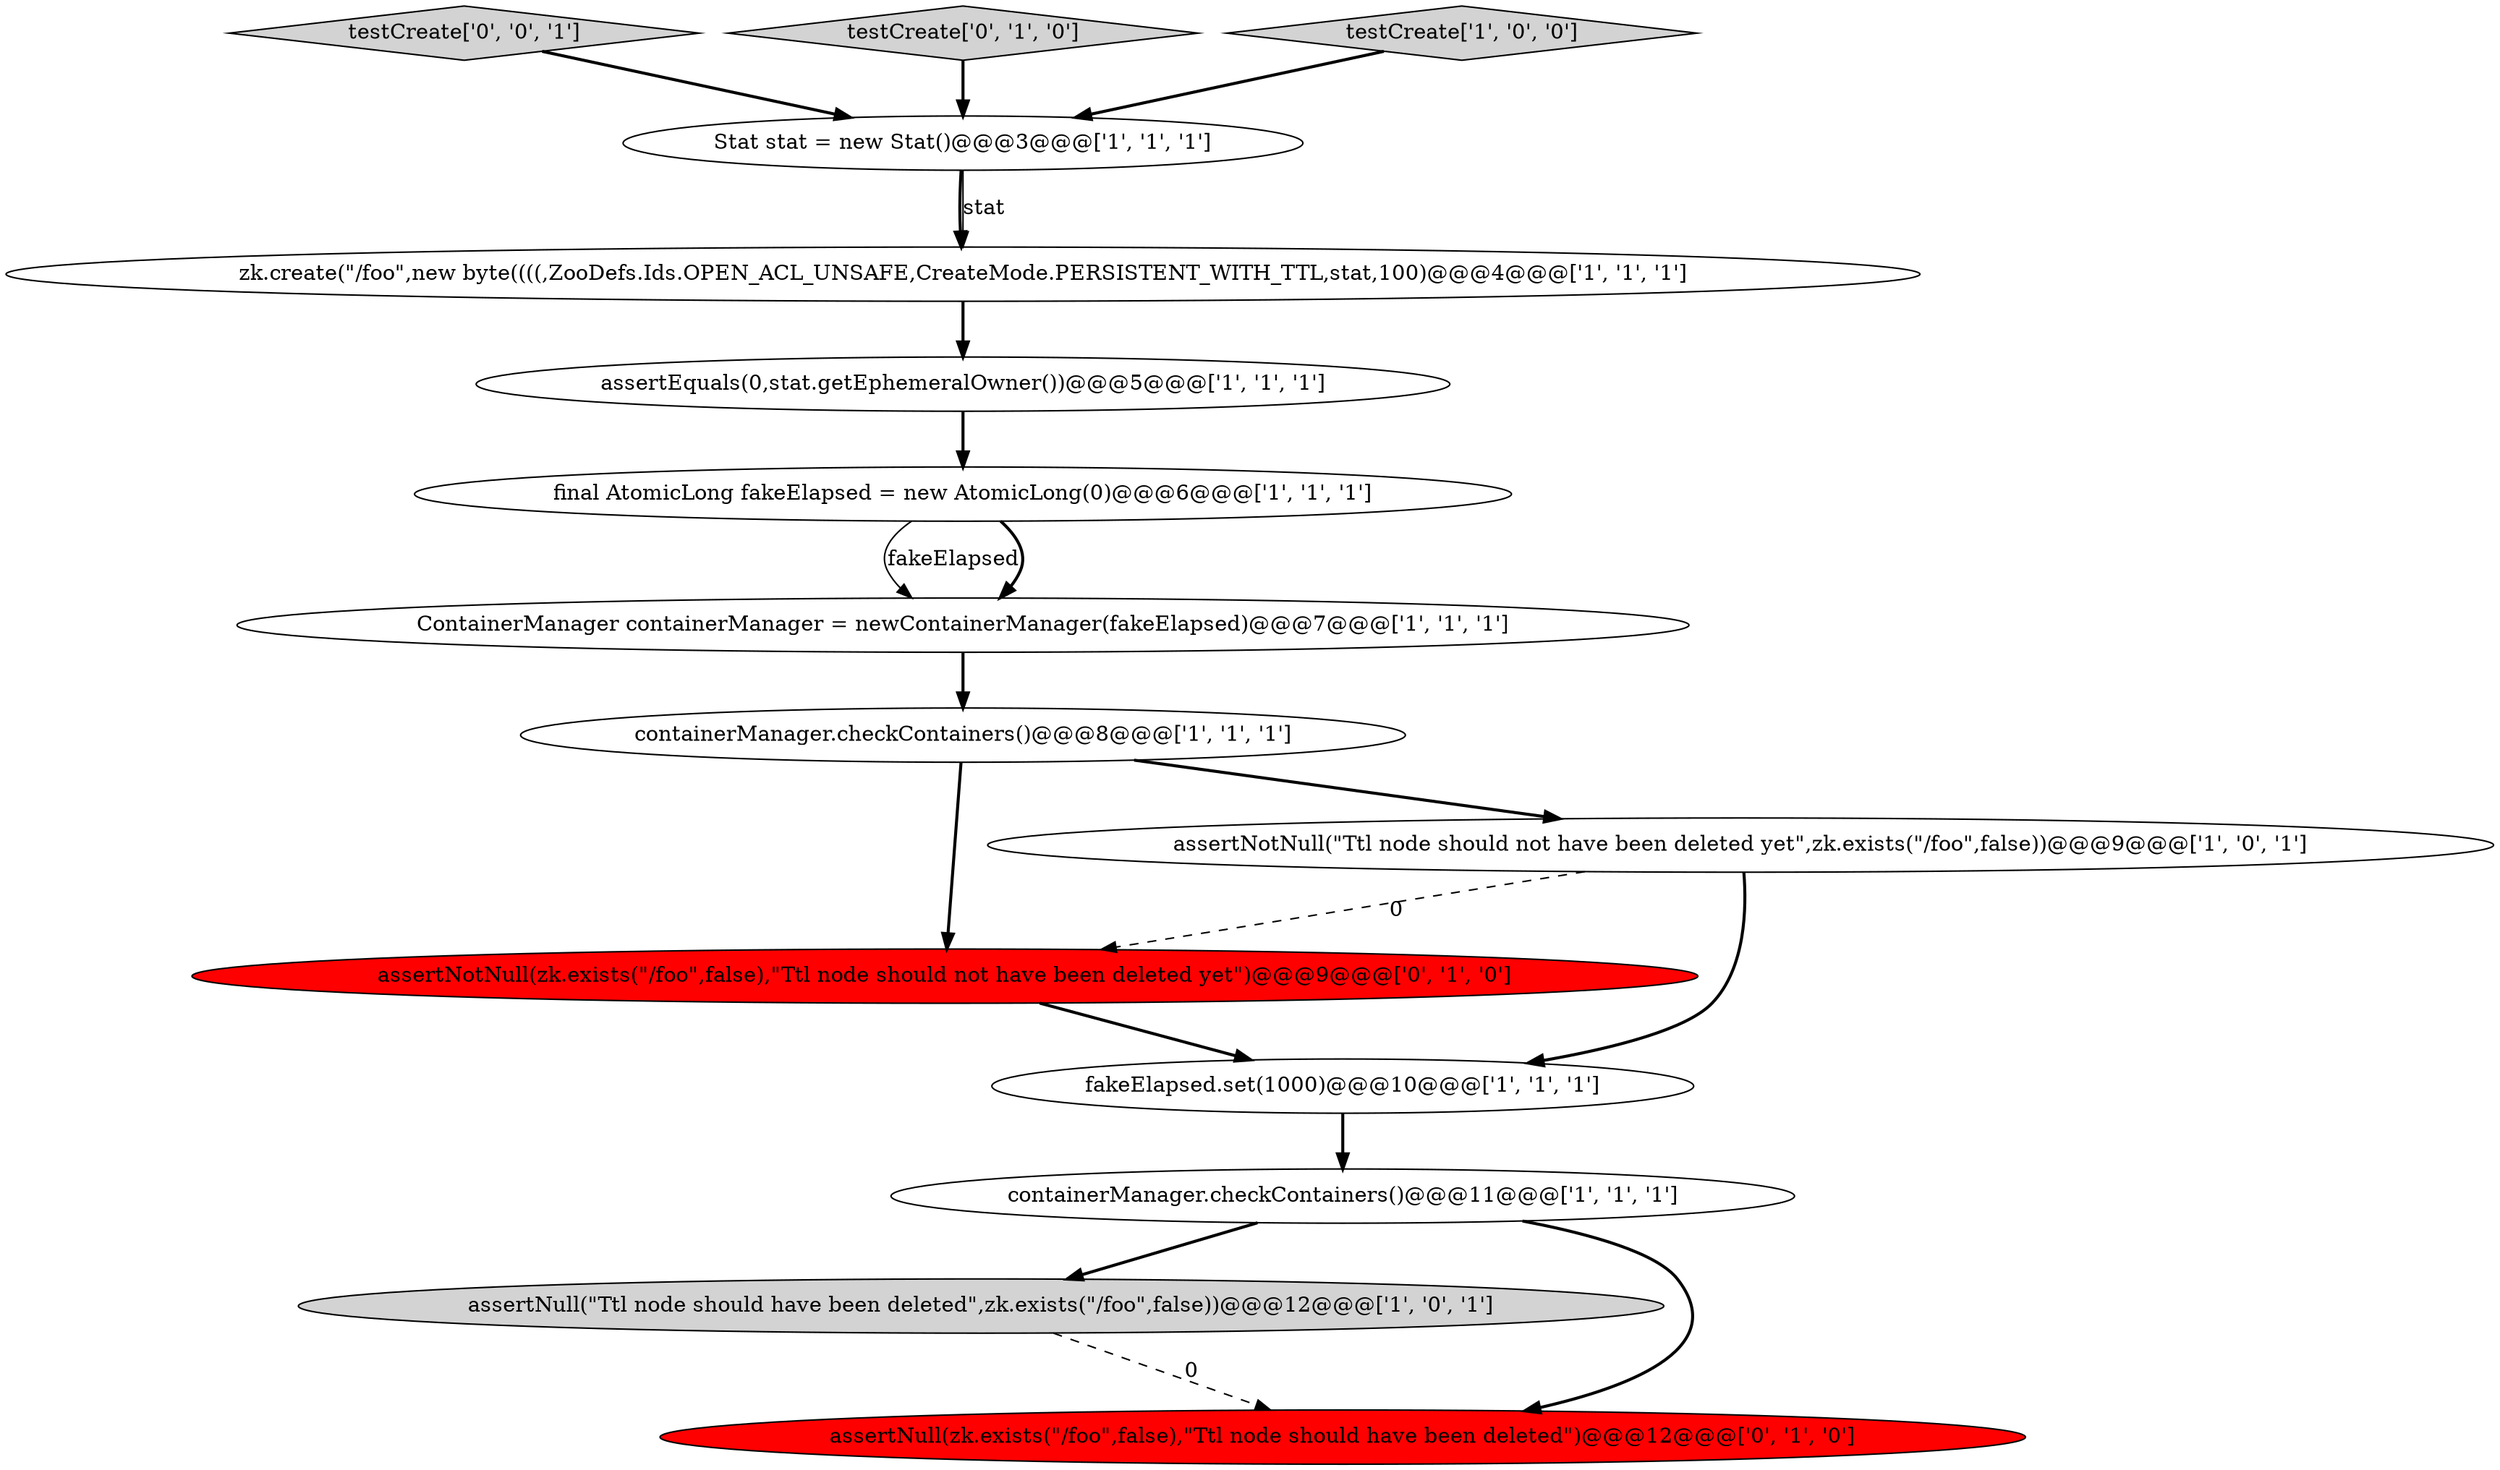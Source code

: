 digraph {
10 [style = filled, label = "fakeElapsed.set(1000)@@@10@@@['1', '1', '1']", fillcolor = white, shape = ellipse image = "AAA0AAABBB1BBB"];
8 [style = filled, label = "zk.create(\"/foo\",new byte((((,ZooDefs.Ids.OPEN_ACL_UNSAFE,CreateMode.PERSISTENT_WITH_TTL,stat,100)@@@4@@@['1', '1', '1']", fillcolor = white, shape = ellipse image = "AAA0AAABBB1BBB"];
11 [style = filled, label = "assertNotNull(zk.exists(\"/foo\",false),\"Ttl node should not have been deleted yet\")@@@9@@@['0', '1', '0']", fillcolor = red, shape = ellipse image = "AAA1AAABBB2BBB"];
3 [style = filled, label = "ContainerManager containerManager = newContainerManager(fakeElapsed)@@@7@@@['1', '1', '1']", fillcolor = white, shape = ellipse image = "AAA0AAABBB1BBB"];
0 [style = filled, label = "containerManager.checkContainers()@@@11@@@['1', '1', '1']", fillcolor = white, shape = ellipse image = "AAA0AAABBB1BBB"];
5 [style = filled, label = "Stat stat = new Stat()@@@3@@@['1', '1', '1']", fillcolor = white, shape = ellipse image = "AAA0AAABBB1BBB"];
14 [style = filled, label = "testCreate['0', '0', '1']", fillcolor = lightgray, shape = diamond image = "AAA0AAABBB3BBB"];
4 [style = filled, label = "assertNull(\"Ttl node should have been deleted\",zk.exists(\"/foo\",false))@@@12@@@['1', '0', '1']", fillcolor = lightgray, shape = ellipse image = "AAA0AAABBB1BBB"];
7 [style = filled, label = "assertNotNull(\"Ttl node should not have been deleted yet\",zk.exists(\"/foo\",false))@@@9@@@['1', '0', '1']", fillcolor = white, shape = ellipse image = "AAA0AAABBB1BBB"];
13 [style = filled, label = "testCreate['0', '1', '0']", fillcolor = lightgray, shape = diamond image = "AAA0AAABBB2BBB"];
2 [style = filled, label = "final AtomicLong fakeElapsed = new AtomicLong(0)@@@6@@@['1', '1', '1']", fillcolor = white, shape = ellipse image = "AAA0AAABBB1BBB"];
12 [style = filled, label = "assertNull(zk.exists(\"/foo\",false),\"Ttl node should have been deleted\")@@@12@@@['0', '1', '0']", fillcolor = red, shape = ellipse image = "AAA1AAABBB2BBB"];
6 [style = filled, label = "containerManager.checkContainers()@@@8@@@['1', '1', '1']", fillcolor = white, shape = ellipse image = "AAA0AAABBB1BBB"];
1 [style = filled, label = "assertEquals(0,stat.getEphemeralOwner())@@@5@@@['1', '1', '1']", fillcolor = white, shape = ellipse image = "AAA0AAABBB1BBB"];
9 [style = filled, label = "testCreate['1', '0', '0']", fillcolor = lightgray, shape = diamond image = "AAA0AAABBB1BBB"];
9->5 [style = bold, label=""];
7->11 [style = dashed, label="0"];
8->1 [style = bold, label=""];
5->8 [style = bold, label=""];
3->6 [style = bold, label=""];
1->2 [style = bold, label=""];
5->8 [style = solid, label="stat"];
0->12 [style = bold, label=""];
6->7 [style = bold, label=""];
0->4 [style = bold, label=""];
2->3 [style = solid, label="fakeElapsed"];
7->10 [style = bold, label=""];
11->10 [style = bold, label=""];
6->11 [style = bold, label=""];
10->0 [style = bold, label=""];
2->3 [style = bold, label=""];
4->12 [style = dashed, label="0"];
14->5 [style = bold, label=""];
13->5 [style = bold, label=""];
}
